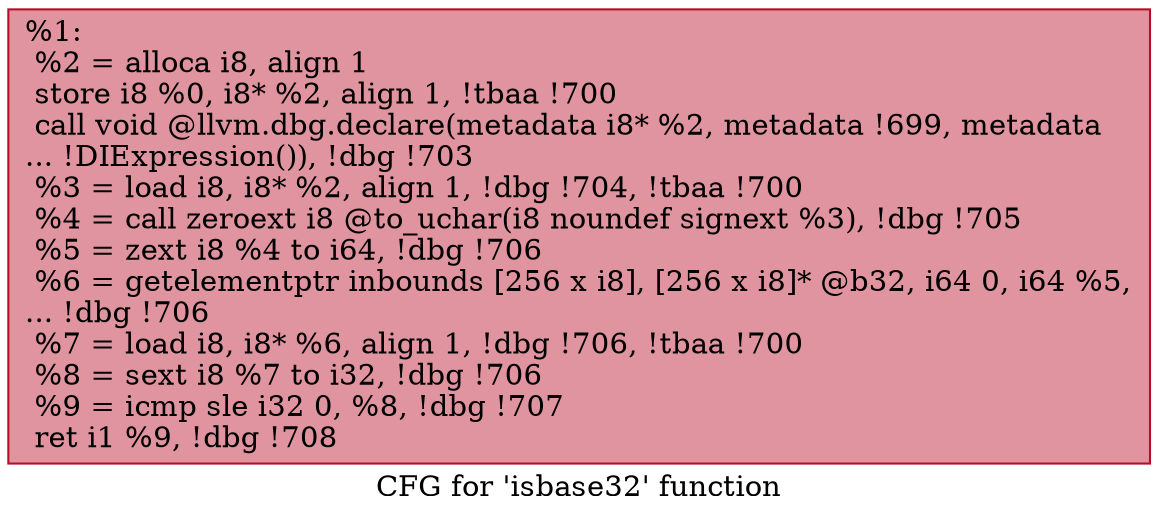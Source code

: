 digraph "CFG for 'isbase32' function" {
	label="CFG for 'isbase32' function";

	Node0x1859e50 [shape=record,color="#b70d28ff", style=filled, fillcolor="#b70d2870",label="{%1:\l  %2 = alloca i8, align 1\l  store i8 %0, i8* %2, align 1, !tbaa !700\l  call void @llvm.dbg.declare(metadata i8* %2, metadata !699, metadata\l... !DIExpression()), !dbg !703\l  %3 = load i8, i8* %2, align 1, !dbg !704, !tbaa !700\l  %4 = call zeroext i8 @to_uchar(i8 noundef signext %3), !dbg !705\l  %5 = zext i8 %4 to i64, !dbg !706\l  %6 = getelementptr inbounds [256 x i8], [256 x i8]* @b32, i64 0, i64 %5,\l... !dbg !706\l  %7 = load i8, i8* %6, align 1, !dbg !706, !tbaa !700\l  %8 = sext i8 %7 to i32, !dbg !706\l  %9 = icmp sle i32 0, %8, !dbg !707\l  ret i1 %9, !dbg !708\l}"];
}
